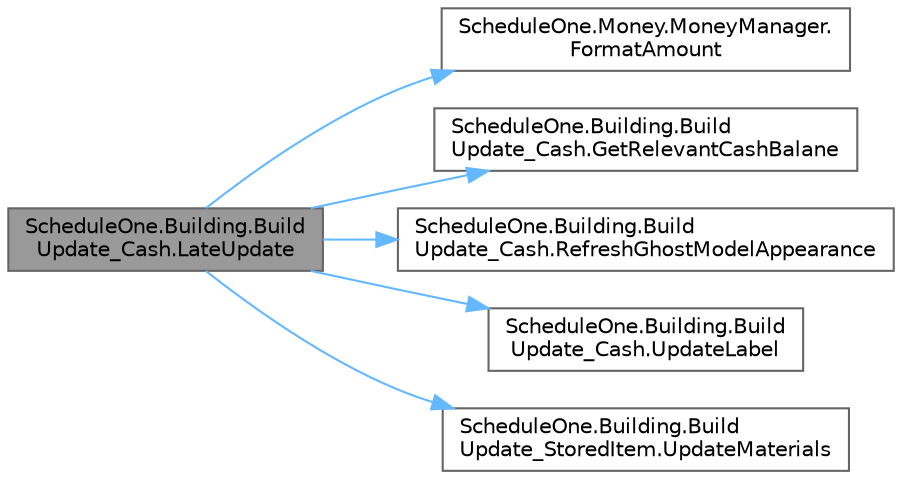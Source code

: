 digraph "ScheduleOne.Building.BuildUpdate_Cash.LateUpdate"
{
 // LATEX_PDF_SIZE
  bgcolor="transparent";
  edge [fontname=Helvetica,fontsize=10,labelfontname=Helvetica,labelfontsize=10];
  node [fontname=Helvetica,fontsize=10,shape=box,height=0.2,width=0.4];
  rankdir="LR";
  Node1 [id="Node000001",label="ScheduleOne.Building.Build\lUpdate_Cash.LateUpdate",height=0.2,width=0.4,color="gray40", fillcolor="grey60", style="filled", fontcolor="black",tooltip=" "];
  Node1 -> Node2 [id="edge1_Node000001_Node000002",color="steelblue1",style="solid",tooltip=" "];
  Node2 [id="Node000002",label="ScheduleOne.Money.MoneyManager.\lFormatAmount",height=0.2,width=0.4,color="grey40", fillcolor="white", style="filled",URL="$class_schedule_one_1_1_money_1_1_money_manager.html#a78b4073a7950bbf638996b8e16ac18e5",tooltip=" "];
  Node1 -> Node3 [id="edge2_Node000001_Node000003",color="steelblue1",style="solid",tooltip=" "];
  Node3 [id="Node000003",label="ScheduleOne.Building.Build\lUpdate_Cash.GetRelevantCashBalane",height=0.2,width=0.4,color="grey40", fillcolor="white", style="filled",URL="$class_schedule_one_1_1_building_1_1_build_update___cash.html#a7a08f9446fc9bfdac42f1331562127fd",tooltip=" "];
  Node1 -> Node4 [id="edge3_Node000001_Node000004",color="steelblue1",style="solid",tooltip=" "];
  Node4 [id="Node000004",label="ScheduleOne.Building.Build\lUpdate_Cash.RefreshGhostModelAppearance",height=0.2,width=0.4,color="grey40", fillcolor="white", style="filled",URL="$class_schedule_one_1_1_building_1_1_build_update___cash.html#a571c5324d091518d98c11b7720e25751",tooltip=" "];
  Node1 -> Node5 [id="edge4_Node000001_Node000005",color="steelblue1",style="solid",tooltip=" "];
  Node5 [id="Node000005",label="ScheduleOne.Building.Build\lUpdate_Cash.UpdateLabel",height=0.2,width=0.4,color="grey40", fillcolor="white", style="filled",URL="$class_schedule_one_1_1_building_1_1_build_update___cash.html#aedca31a746f099f4cd2e6b2cc4ff2440",tooltip=" "];
  Node1 -> Node6 [id="edge5_Node000001_Node000006",color="steelblue1",style="solid",tooltip=" "];
  Node6 [id="Node000006",label="ScheduleOne.Building.Build\lUpdate_StoredItem.UpdateMaterials",height=0.2,width=0.4,color="grey40", fillcolor="white", style="filled",URL="$class_schedule_one_1_1_building_1_1_build_update___stored_item.html#aa9b455f423266db1d6a8eaa7c940aa78",tooltip=" "];
}
